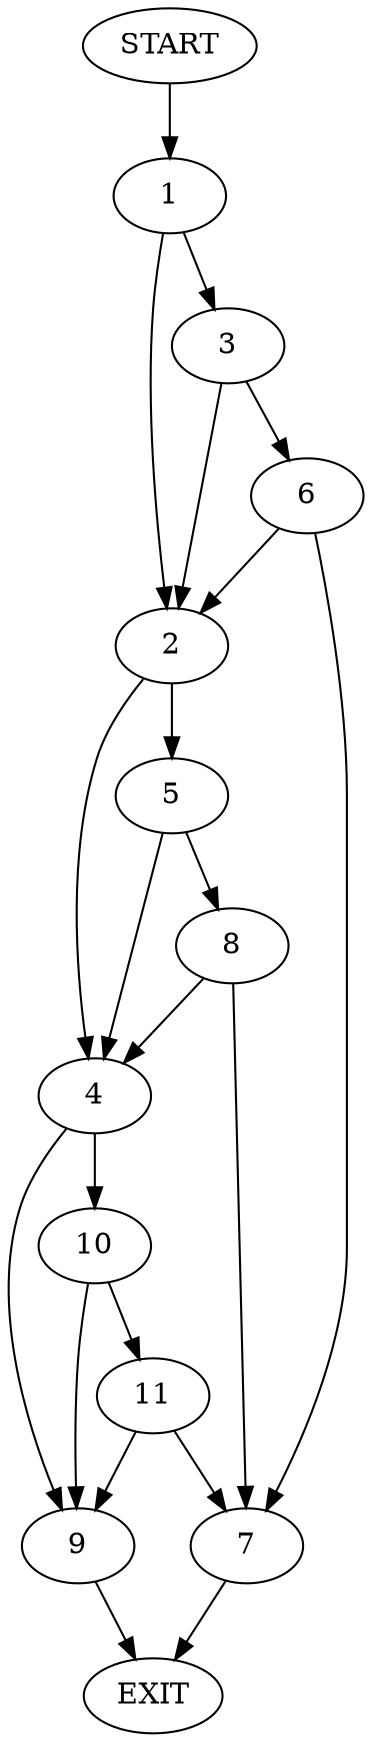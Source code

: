 digraph {
0 [label="START"]
12 [label="EXIT"]
0 -> 1
1 -> 2
1 -> 3
2 -> 4
2 -> 5
3 -> 2
3 -> 6
6 -> 2
6 -> 7
7 -> 12
5 -> 8
5 -> 4
4 -> 9
4 -> 10
8 -> 4
8 -> 7
9 -> 12
10 -> 9
10 -> 11
11 -> 9
11 -> 7
}
